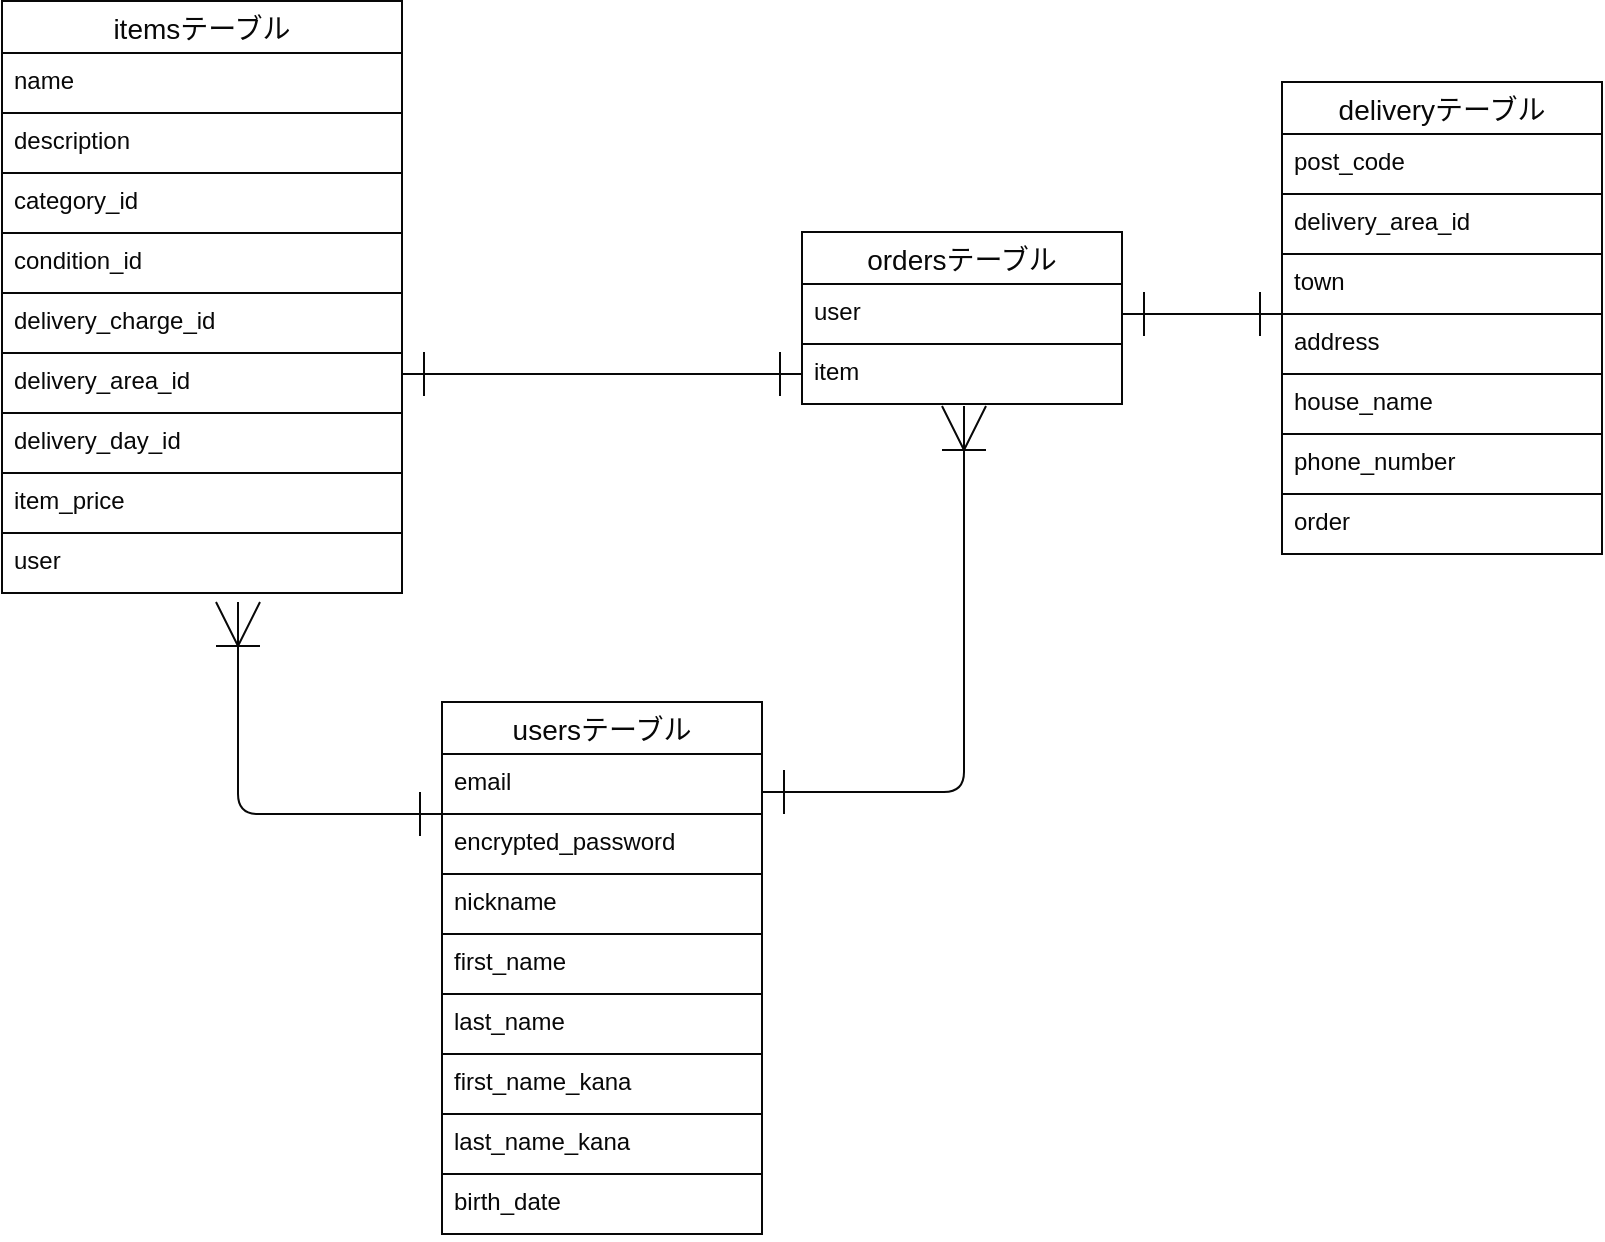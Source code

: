<mxfile>
    <diagram id="FrDtK3y5Le5ALHjgBPuz" name="ページ1">
        <mxGraphModel dx="1072" dy="722" grid="1" gridSize="10" guides="1" tooltips="1" connect="1" arrows="1" fold="1" page="1" pageScale="1" pageWidth="827" pageHeight="1169" background="#FFFFFF" math="0" shadow="0">
            <root>
                <mxCell id="0"/>
                <mxCell id="1" parent="0"/>
                <mxCell id="6" value="ordersテーブル" style="swimlane;fontStyle=0;childLayout=stackLayout;horizontal=1;startSize=26;horizontalStack=0;resizeParent=1;resizeParentMax=0;resizeLast=0;collapsible=1;marginBottom=0;align=center;fontSize=14;strokeColor=#080808;fillColor=#FFFFFF;labelBackgroundColor=none;fontColor=#080808;" parent="1" vertex="1">
                    <mxGeometry x="420" y="205" width="160" height="86" as="geometry"/>
                </mxCell>
                <mxCell id="7" value="user" style="text;strokeColor=#080808;fillColor=#FFFFFF;spacingLeft=4;spacingRight=4;overflow=hidden;rotatable=0;points=[[0,0.5],[1,0.5]];portConstraint=eastwest;fontSize=12;labelBackgroundColor=none;fontColor=#080808;" parent="6" vertex="1">
                    <mxGeometry y="26" width="160" height="30" as="geometry"/>
                </mxCell>
                <mxCell id="8" value="item" style="text;strokeColor=#080808;fillColor=#FFFFFF;spacingLeft=4;spacingRight=4;overflow=hidden;rotatable=0;points=[[0,0.5],[1,0.5]];portConstraint=eastwest;fontSize=12;labelBackgroundColor=none;fontColor=#080808;" parent="6" vertex="1">
                    <mxGeometry y="56" width="160" height="30" as="geometry"/>
                </mxCell>
                <mxCell id="18" style="edgeStyle=none;html=1;exitX=1;exitY=0.5;exitDx=0;exitDy=0;entryX=0;entryY=0.5;entryDx=0;entryDy=0;endArrow=ERone;endFill=0;startArrow=ERone;startFill=0;strokeWidth=1;endSize=20;startSize=20;strokeColor=#080808;fillColor=#FFFFFF;labelBackgroundColor=none;fontColor=#080808;" parent="1" target="8" edge="1">
                    <mxGeometry relative="1" as="geometry">
                        <mxPoint x="220" y="276" as="sourcePoint"/>
                    </mxGeometry>
                </mxCell>
                <mxCell id="19" style="edgeStyle=elbowEdgeStyle;html=1;startArrow=ERone;startFill=0;endArrow=ERoneToMany;endFill=0;startSize=20;endSize=20;strokeWidth=1;strokeColor=#080808;fillColor=#FFFFFF;labelBackgroundColor=none;fontColor=#080808;" parent="1" edge="1">
                    <mxGeometry relative="1" as="geometry">
                        <mxPoint x="138" y="390" as="targetPoint"/>
                        <mxPoint x="240" y="496" as="sourcePoint"/>
                        <Array as="points">
                            <mxPoint x="138" y="425"/>
                        </Array>
                    </mxGeometry>
                </mxCell>
                <mxCell id="20" style="edgeStyle=elbowEdgeStyle;html=1;exitX=1;exitY=0.5;exitDx=0;exitDy=0;startArrow=ERone;startFill=0;endArrow=ERoneToMany;endFill=0;startSize=20;endSize=20;strokeWidth=1;strokeColor=#080808;fillColor=#FFFFFF;labelBackgroundColor=none;fontColor=#080808;" parent="1" edge="1">
                    <mxGeometry relative="1" as="geometry">
                        <mxPoint x="400" y="485" as="sourcePoint"/>
                        <mxPoint x="501" y="292" as="targetPoint"/>
                        <Array as="points">
                            <mxPoint x="501" y="415"/>
                        </Array>
                    </mxGeometry>
                </mxCell>
                <mxCell id="27" style="edgeStyle=none;html=1;exitX=1;exitY=0.5;exitDx=0;exitDy=0;startArrow=ERone;startFill=0;endArrow=ERone;endFill=0;startSize=20;endSize=20;strokeColor=#080808;fillColor=#FFFFFF;labelBackgroundColor=none;fontColor=#080808;" parent="1" source="7" edge="1">
                    <mxGeometry relative="1" as="geometry">
                        <mxPoint x="660" y="246" as="targetPoint"/>
                    </mxGeometry>
                </mxCell>
                <mxCell id="36" value="usersテーブル" style="swimlane;fontStyle=0;childLayout=stackLayout;horizontal=1;startSize=26;horizontalStack=0;resizeParent=1;resizeParentMax=0;resizeLast=0;collapsible=1;marginBottom=0;align=center;fontSize=14;strokeColor=#080808;fillColor=#FFFFFF;labelBackgroundColor=none;fontColor=#080808;" parent="1" vertex="1">
                    <mxGeometry x="240" y="440" width="160" height="266" as="geometry"/>
                </mxCell>
                <mxCell id="37" value="email" style="text;strokeColor=#080808;fillColor=#FFFFFF;spacingLeft=4;spacingRight=4;overflow=hidden;rotatable=0;points=[[0,0.5],[1,0.5]];portConstraint=eastwest;fontSize=12;labelBackgroundColor=none;fontColor=#080808;" parent="36" vertex="1">
                    <mxGeometry y="26" width="160" height="30" as="geometry"/>
                </mxCell>
                <mxCell id="38" value="encrypted_password" style="text;strokeColor=#080808;fillColor=#FFFFFF;spacingLeft=4;spacingRight=4;overflow=hidden;rotatable=0;points=[[0,0.5],[1,0.5]];portConstraint=eastwest;fontSize=12;labelBackgroundColor=none;fontColor=#080808;" parent="36" vertex="1">
                    <mxGeometry y="56" width="160" height="30" as="geometry"/>
                </mxCell>
                <mxCell id="41" value="nickname" style="text;strokeColor=#080808;fillColor=#FFFFFF;spacingLeft=4;spacingRight=4;overflow=hidden;rotatable=0;points=[[0,0.5],[1,0.5]];portConstraint=eastwest;fontSize=12;labelBackgroundColor=none;fontColor=#080808;" parent="36" vertex="1">
                    <mxGeometry y="86" width="160" height="30" as="geometry"/>
                </mxCell>
                <mxCell id="42" value="first_name" style="text;strokeColor=#080808;fillColor=#FFFFFF;spacingLeft=4;spacingRight=4;overflow=hidden;rotatable=0;points=[[0,0.5],[1,0.5]];portConstraint=eastwest;fontSize=12;labelBackgroundColor=none;fontColor=#080808;" parent="36" vertex="1">
                    <mxGeometry y="116" width="160" height="30" as="geometry"/>
                </mxCell>
                <mxCell id="43" value="last_name" style="text;strokeColor=#080808;fillColor=#FFFFFF;spacingLeft=4;spacingRight=4;overflow=hidden;rotatable=0;points=[[0,0.5],[1,0.5]];portConstraint=eastwest;fontSize=12;labelBackgroundColor=none;fontColor=#080808;" parent="36" vertex="1">
                    <mxGeometry y="146" width="160" height="30" as="geometry"/>
                </mxCell>
                <mxCell id="44" value="first_name_kana" style="text;strokeColor=#080808;fillColor=#FFFFFF;spacingLeft=4;spacingRight=4;overflow=hidden;rotatable=0;points=[[0,0.5],[1,0.5]];portConstraint=eastwest;fontSize=12;labelBackgroundColor=none;fontColor=#080808;" parent="36" vertex="1">
                    <mxGeometry y="176" width="160" height="30" as="geometry"/>
                </mxCell>
                <mxCell id="45" value="last_name_kana" style="text;strokeColor=#080808;fillColor=#FFFFFF;spacingLeft=4;spacingRight=4;overflow=hidden;rotatable=0;points=[[0,0.5],[1,0.5]];portConstraint=eastwest;fontSize=12;labelBackgroundColor=none;fontColor=#080808;" parent="36" vertex="1">
                    <mxGeometry y="206" width="160" height="30" as="geometry"/>
                </mxCell>
                <mxCell id="46" value="birth_date" style="text;strokeColor=#080808;fillColor=#FFFFFF;spacingLeft=4;spacingRight=4;overflow=hidden;rotatable=0;points=[[0,0.5],[1,0.5]];portConstraint=eastwest;fontSize=12;labelBackgroundColor=none;fontColor=#080808;" parent="36" vertex="1">
                    <mxGeometry y="236" width="160" height="30" as="geometry"/>
                </mxCell>
                <mxCell id="48" value="itemsテーブル" style="swimlane;fontStyle=0;childLayout=stackLayout;horizontal=1;startSize=26;horizontalStack=0;resizeParent=1;resizeParentMax=0;resizeLast=0;collapsible=1;marginBottom=0;align=center;fontSize=14;strokeColor=#080808;fillColor=#FFFFFF;labelBackgroundColor=none;fontColor=#080808;" parent="1" vertex="1">
                    <mxGeometry x="20" y="89.5" width="200" height="296" as="geometry"/>
                </mxCell>
                <mxCell id="49" value="name" style="text;strokeColor=#080808;fillColor=#FFFFFF;spacingLeft=4;spacingRight=4;overflow=hidden;rotatable=0;points=[[0,0.5],[1,0.5]];portConstraint=eastwest;fontSize=12;labelBackgroundColor=none;fontColor=#080808;" parent="48" vertex="1">
                    <mxGeometry y="26" width="200" height="30" as="geometry"/>
                </mxCell>
                <mxCell id="50" value="description" style="text;strokeColor=#080808;fillColor=#FFFFFF;spacingLeft=4;spacingRight=4;overflow=hidden;rotatable=0;points=[[0,0.5],[1,0.5]];portConstraint=eastwest;fontSize=12;labelBackgroundColor=none;fontColor=#080808;" parent="48" vertex="1">
                    <mxGeometry y="56" width="200" height="30" as="geometry"/>
                </mxCell>
                <mxCell id="53" value="category_id" style="text;strokeColor=#080808;fillColor=#FFFFFF;spacingLeft=4;spacingRight=4;overflow=hidden;rotatable=0;points=[[0,0.5],[1,0.5]];portConstraint=eastwest;fontSize=12;labelBackgroundColor=none;fontColor=#080808;" parent="48" vertex="1">
                    <mxGeometry y="86" width="200" height="30" as="geometry"/>
                </mxCell>
                <mxCell id="54" value="condition_id" style="text;strokeColor=#080808;fillColor=#FFFFFF;spacingLeft=4;spacingRight=4;overflow=hidden;rotatable=0;points=[[0,0.5],[1,0.5]];portConstraint=eastwest;fontSize=12;labelBackgroundColor=none;fontColor=#080808;" parent="48" vertex="1">
                    <mxGeometry y="116" width="200" height="30" as="geometry"/>
                </mxCell>
                <mxCell id="55" value="delivery_charge_id" style="text;strokeColor=#080808;fillColor=#FFFFFF;spacingLeft=4;spacingRight=4;overflow=hidden;rotatable=0;points=[[0,0.5],[1,0.5]];portConstraint=eastwest;fontSize=12;labelBackgroundColor=none;fontColor=#080808;" parent="48" vertex="1">
                    <mxGeometry y="146" width="200" height="30" as="geometry"/>
                </mxCell>
                <mxCell id="56" value="delivery_area_id" style="text;strokeColor=#080808;fillColor=#FFFFFF;spacingLeft=4;spacingRight=4;overflow=hidden;rotatable=0;points=[[0,0.5],[1,0.5]];portConstraint=eastwest;fontSize=12;labelBackgroundColor=none;fontColor=#080808;" parent="48" vertex="1">
                    <mxGeometry y="176" width="200" height="30" as="geometry"/>
                </mxCell>
                <mxCell id="62" value="delivery_day_id" style="text;strokeColor=#080808;fillColor=#FFFFFF;spacingLeft=4;spacingRight=4;overflow=hidden;rotatable=0;points=[[0,0.5],[1,0.5]];portConstraint=eastwest;fontSize=12;labelBackgroundColor=none;fontColor=#080808;" parent="48" vertex="1">
                    <mxGeometry y="206" width="200" height="30" as="geometry"/>
                </mxCell>
                <mxCell id="61" value="item_price" style="text;strokeColor=#080808;fillColor=#FFFFFF;spacingLeft=4;spacingRight=4;overflow=hidden;rotatable=0;points=[[0,0.5],[1,0.5]];portConstraint=eastwest;fontSize=12;labelBackgroundColor=none;fontColor=#080808;" parent="48" vertex="1">
                    <mxGeometry y="236" width="200" height="30" as="geometry"/>
                </mxCell>
                <mxCell id="60" value="user" style="text;strokeColor=#080808;fillColor=#FFFFFF;spacingLeft=4;spacingRight=4;overflow=hidden;rotatable=0;points=[[0,0.5],[1,0.5]];portConstraint=eastwest;fontSize=12;labelBackgroundColor=none;fontColor=#080808;" parent="48" vertex="1">
                    <mxGeometry y="266" width="200" height="30" as="geometry"/>
                </mxCell>
                <mxCell id="64" value="deliveryテーブル" style="swimlane;fontStyle=0;childLayout=stackLayout;horizontal=1;startSize=26;horizontalStack=0;resizeParent=1;resizeParentMax=0;resizeLast=0;collapsible=1;marginBottom=0;align=center;fontSize=14;strokeColor=#080808;fillColor=#FFFFFF;labelBackgroundColor=none;fontColor=#080808;" parent="1" vertex="1">
                    <mxGeometry x="660" y="130" width="160" height="236" as="geometry"/>
                </mxCell>
                <mxCell id="72" value="post_code" style="text;strokeColor=#080808;fillColor=#FFFFFF;spacingLeft=4;spacingRight=4;overflow=hidden;rotatable=0;points=[[0,0.5],[1,0.5]];portConstraint=eastwest;fontSize=12;labelBackgroundColor=none;fontColor=#080808;" parent="64" vertex="1">
                    <mxGeometry y="26" width="160" height="30" as="geometry"/>
                </mxCell>
                <mxCell id="71" value="delivery_area_id" style="text;strokeColor=#080808;fillColor=#FFFFFF;spacingLeft=4;spacingRight=4;overflow=hidden;rotatable=0;points=[[0,0.5],[1,0.5]];portConstraint=eastwest;fontSize=12;labelBackgroundColor=none;fontColor=#080808;" parent="64" vertex="1">
                    <mxGeometry y="56" width="160" height="30" as="geometry"/>
                </mxCell>
                <mxCell id="70" value="town" style="text;strokeColor=#080808;fillColor=#FFFFFF;spacingLeft=4;spacingRight=4;overflow=hidden;rotatable=0;points=[[0,0.5],[1,0.5]];portConstraint=eastwest;fontSize=12;labelBackgroundColor=none;fontColor=#080808;" parent="64" vertex="1">
                    <mxGeometry y="86" width="160" height="30" as="geometry"/>
                </mxCell>
                <mxCell id="69" value="address" style="text;strokeColor=#080808;fillColor=#FFFFFF;spacingLeft=4;spacingRight=4;overflow=hidden;rotatable=0;points=[[0,0.5],[1,0.5]];portConstraint=eastwest;fontSize=12;labelBackgroundColor=none;fontColor=#080808;" parent="64" vertex="1">
                    <mxGeometry y="116" width="160" height="30" as="geometry"/>
                </mxCell>
                <mxCell id="68" value="house_name" style="text;strokeColor=#080808;fillColor=#FFFFFF;spacingLeft=4;spacingRight=4;overflow=hidden;rotatable=0;points=[[0,0.5],[1,0.5]];portConstraint=eastwest;fontSize=12;labelBackgroundColor=none;fontColor=#080808;" parent="64" vertex="1">
                    <mxGeometry y="146" width="160" height="30" as="geometry"/>
                </mxCell>
                <mxCell id="74" value="phone_number" style="text;strokeColor=#080808;fillColor=#FFFFFF;spacingLeft=4;spacingRight=4;overflow=hidden;rotatable=0;points=[[0,0.5],[1,0.5]];portConstraint=eastwest;fontSize=12;labelBackgroundColor=none;fontColor=#080808;" parent="64" vertex="1">
                    <mxGeometry y="176" width="160" height="30" as="geometry"/>
                </mxCell>
                <mxCell id="77" value="order" style="text;strokeColor=#080808;fillColor=#FFFFFF;spacingLeft=4;spacingRight=4;overflow=hidden;rotatable=0;points=[[0,0.5],[1,0.5]];portConstraint=eastwest;fontSize=12;labelBackgroundColor=none;fontColor=#080808;" parent="64" vertex="1">
                    <mxGeometry y="206" width="160" height="30" as="geometry"/>
                </mxCell>
            </root>
        </mxGraphModel>
    </diagram>
</mxfile>
